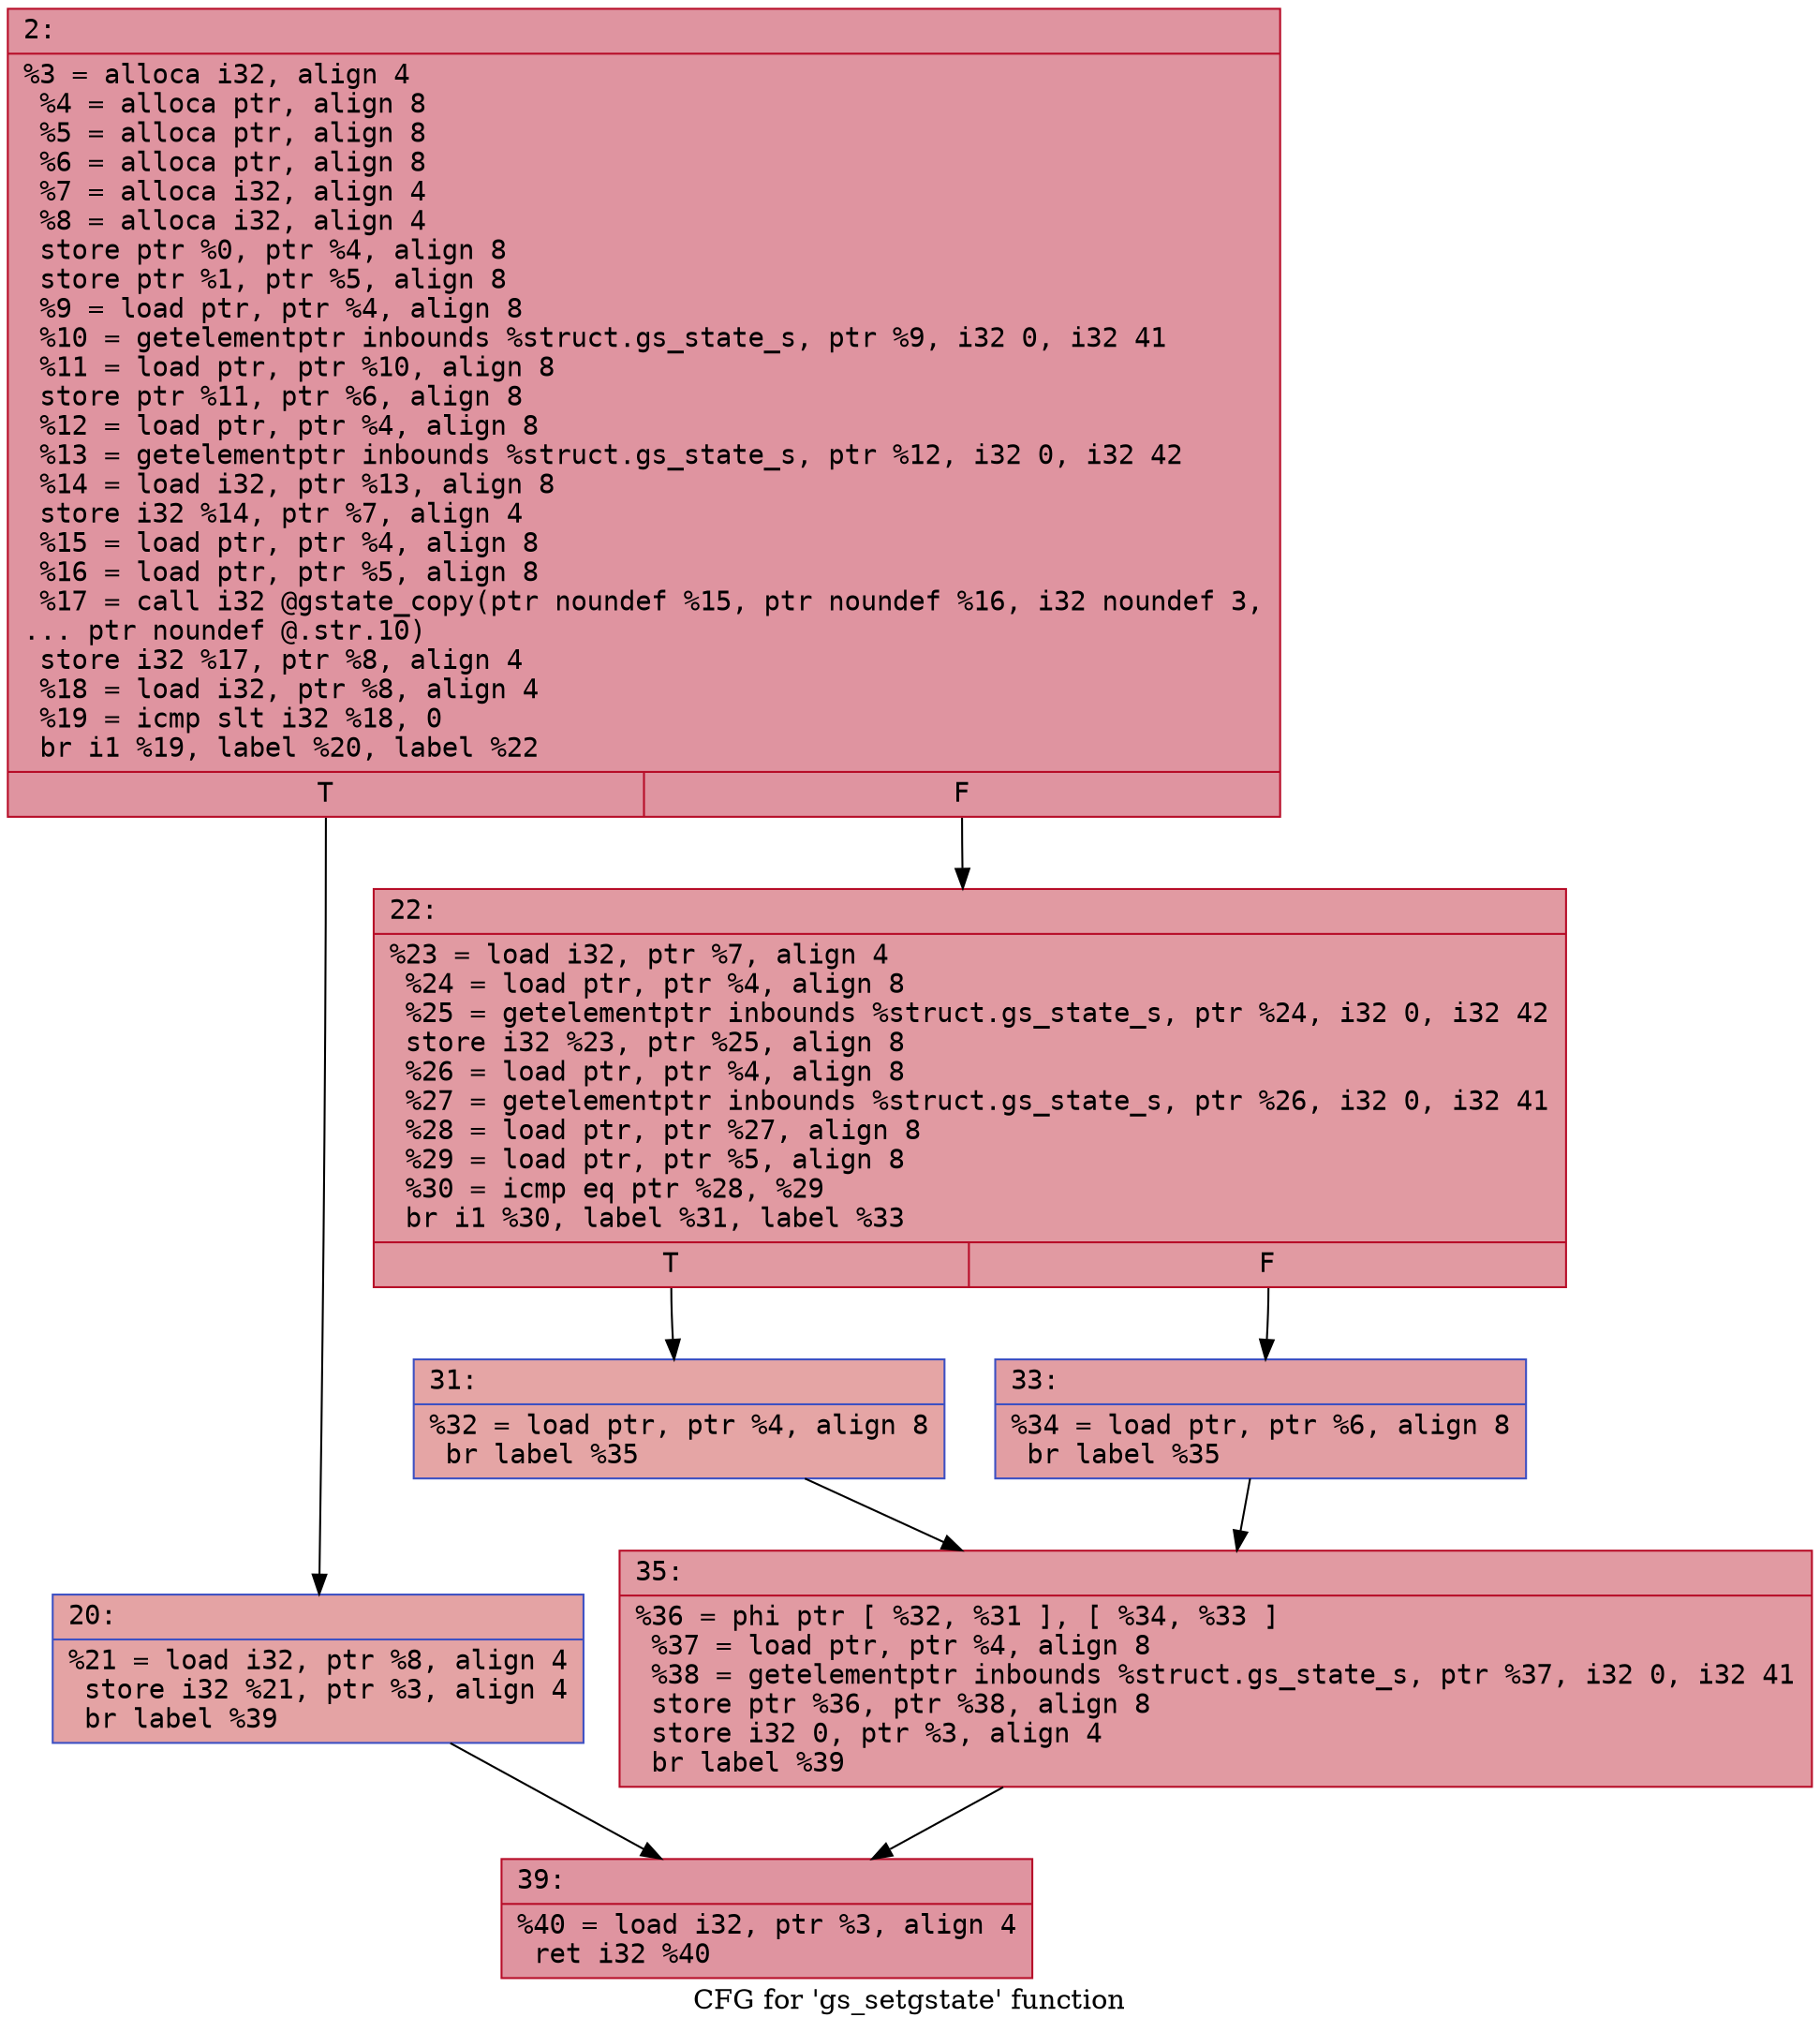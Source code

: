 digraph "CFG for 'gs_setgstate' function" {
	label="CFG for 'gs_setgstate' function";

	Node0x600000dfbd40 [shape=record,color="#b70d28ff", style=filled, fillcolor="#b70d2870" fontname="Courier",label="{2:\l|  %3 = alloca i32, align 4\l  %4 = alloca ptr, align 8\l  %5 = alloca ptr, align 8\l  %6 = alloca ptr, align 8\l  %7 = alloca i32, align 4\l  %8 = alloca i32, align 4\l  store ptr %0, ptr %4, align 8\l  store ptr %1, ptr %5, align 8\l  %9 = load ptr, ptr %4, align 8\l  %10 = getelementptr inbounds %struct.gs_state_s, ptr %9, i32 0, i32 41\l  %11 = load ptr, ptr %10, align 8\l  store ptr %11, ptr %6, align 8\l  %12 = load ptr, ptr %4, align 8\l  %13 = getelementptr inbounds %struct.gs_state_s, ptr %12, i32 0, i32 42\l  %14 = load i32, ptr %13, align 8\l  store i32 %14, ptr %7, align 4\l  %15 = load ptr, ptr %4, align 8\l  %16 = load ptr, ptr %5, align 8\l  %17 = call i32 @gstate_copy(ptr noundef %15, ptr noundef %16, i32 noundef 3,\l... ptr noundef @.str.10)\l  store i32 %17, ptr %8, align 4\l  %18 = load i32, ptr %8, align 4\l  %19 = icmp slt i32 %18, 0\l  br i1 %19, label %20, label %22\l|{<s0>T|<s1>F}}"];
	Node0x600000dfbd40:s0 -> Node0x600000dfbd90[tooltip="2 -> 20\nProbability 37.50%" ];
	Node0x600000dfbd40:s1 -> Node0x600000dfbde0[tooltip="2 -> 22\nProbability 62.50%" ];
	Node0x600000dfbd90 [shape=record,color="#3d50c3ff", style=filled, fillcolor="#c32e3170" fontname="Courier",label="{20:\l|  %21 = load i32, ptr %8, align 4\l  store i32 %21, ptr %3, align 4\l  br label %39\l}"];
	Node0x600000dfbd90 -> Node0x600000dfbf20[tooltip="20 -> 39\nProbability 100.00%" ];
	Node0x600000dfbde0 [shape=record,color="#b70d28ff", style=filled, fillcolor="#bb1b2c70" fontname="Courier",label="{22:\l|  %23 = load i32, ptr %7, align 4\l  %24 = load ptr, ptr %4, align 8\l  %25 = getelementptr inbounds %struct.gs_state_s, ptr %24, i32 0, i32 42\l  store i32 %23, ptr %25, align 8\l  %26 = load ptr, ptr %4, align 8\l  %27 = getelementptr inbounds %struct.gs_state_s, ptr %26, i32 0, i32 41\l  %28 = load ptr, ptr %27, align 8\l  %29 = load ptr, ptr %5, align 8\l  %30 = icmp eq ptr %28, %29\l  br i1 %30, label %31, label %33\l|{<s0>T|<s1>F}}"];
	Node0x600000dfbde0:s0 -> Node0x600000dfbe30[tooltip="22 -> 31\nProbability 37.50%" ];
	Node0x600000dfbde0:s1 -> Node0x600000dfbe80[tooltip="22 -> 33\nProbability 62.50%" ];
	Node0x600000dfbe30 [shape=record,color="#3d50c3ff", style=filled, fillcolor="#c5333470" fontname="Courier",label="{31:\l|  %32 = load ptr, ptr %4, align 8\l  br label %35\l}"];
	Node0x600000dfbe30 -> Node0x600000dfbed0[tooltip="31 -> 35\nProbability 100.00%" ];
	Node0x600000dfbe80 [shape=record,color="#3d50c3ff", style=filled, fillcolor="#be242e70" fontname="Courier",label="{33:\l|  %34 = load ptr, ptr %6, align 8\l  br label %35\l}"];
	Node0x600000dfbe80 -> Node0x600000dfbed0[tooltip="33 -> 35\nProbability 100.00%" ];
	Node0x600000dfbed0 [shape=record,color="#b70d28ff", style=filled, fillcolor="#bb1b2c70" fontname="Courier",label="{35:\l|  %36 = phi ptr [ %32, %31 ], [ %34, %33 ]\l  %37 = load ptr, ptr %4, align 8\l  %38 = getelementptr inbounds %struct.gs_state_s, ptr %37, i32 0, i32 41\l  store ptr %36, ptr %38, align 8\l  store i32 0, ptr %3, align 4\l  br label %39\l}"];
	Node0x600000dfbed0 -> Node0x600000dfbf20[tooltip="35 -> 39\nProbability 100.00%" ];
	Node0x600000dfbf20 [shape=record,color="#b70d28ff", style=filled, fillcolor="#b70d2870" fontname="Courier",label="{39:\l|  %40 = load i32, ptr %3, align 4\l  ret i32 %40\l}"];
}
